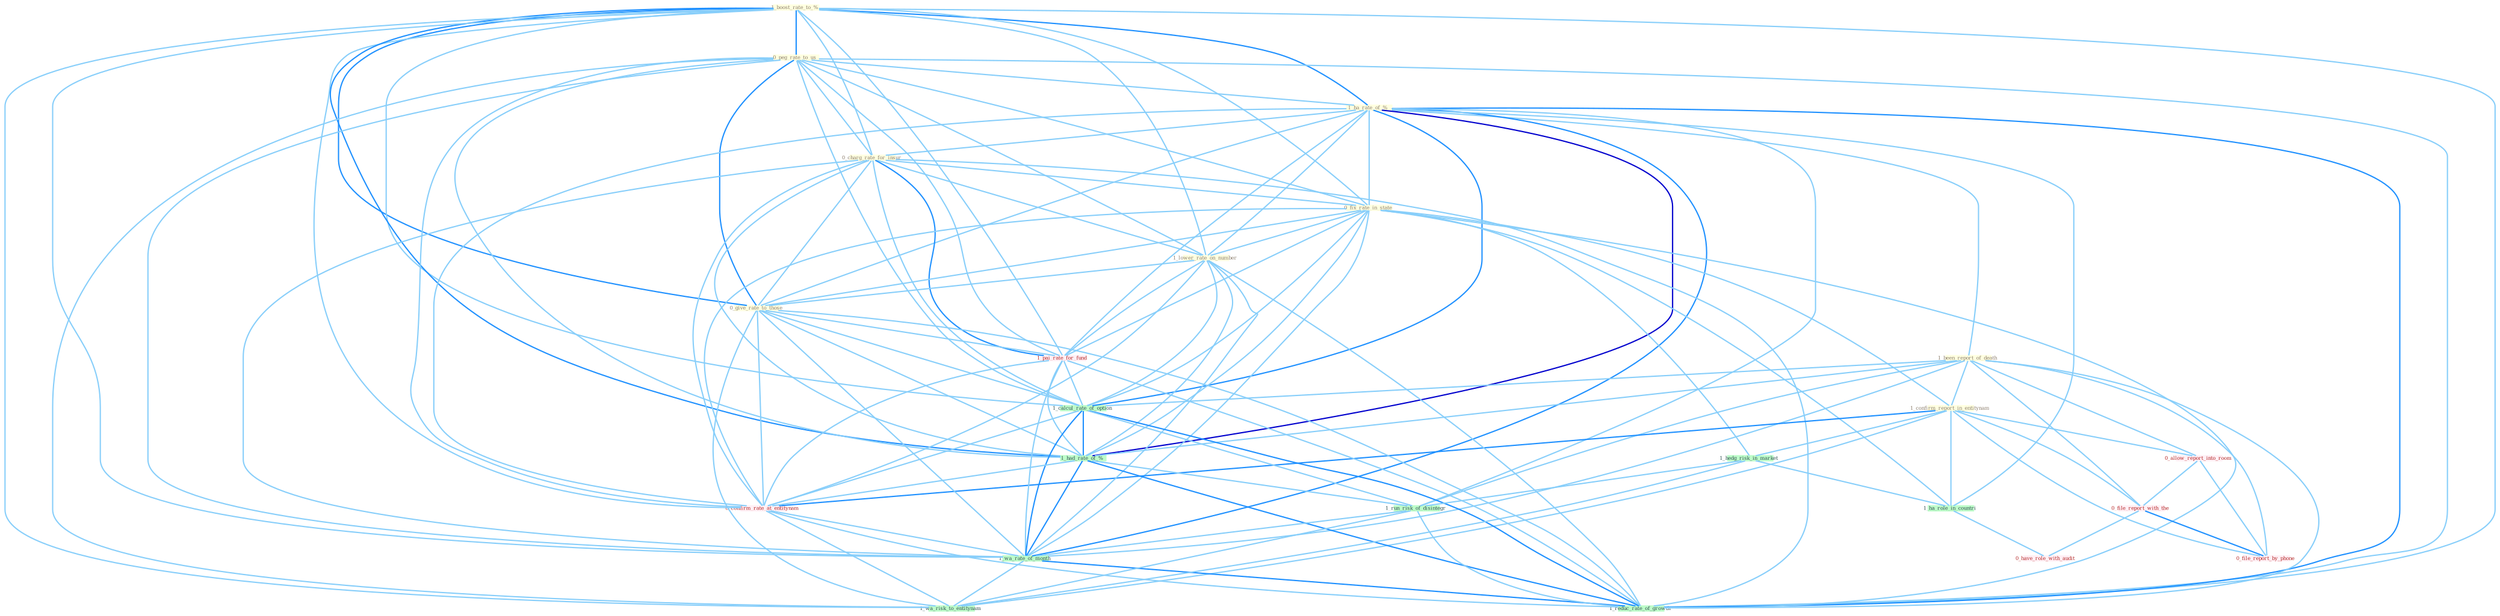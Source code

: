 Graph G{ 
    node
    [shape=polygon,style=filled,width=.5,height=.06,color="#BDFCC9",fixedsize=true,fontsize=4,
    fontcolor="#2f4f4f"];
    {node
    [color="#ffffe0", fontcolor="#8b7d6b"] "1_boost_rate_to_% " "0_peg_rate_to_us " "1_ha_rate_of_% " "0_charg_rate_for_insur " "0_fix_rate_in_state " "1_been_report_of_death " "1_confirm_report_in_entitynam " "1_lower_rate_on_number " "0_give_rate_to_those "}
{node [color="#fff0f5", fontcolor="#b22222"] "1_pai_rate_for_fund " "0_allow_report_into_room " "0_file_report_with_the " "0_confirm_rate_at_entitynam " "0_file_report_by_phone " "0_have_role_with_audit "}
edge [color="#B0E2FF"];

	"1_boost_rate_to_% " -- "0_peg_rate_to_us " [w="2", color="#1e90ff" , len=0.8];
	"1_boost_rate_to_% " -- "1_ha_rate_of_% " [w="2", color="#1e90ff" , len=0.8];
	"1_boost_rate_to_% " -- "0_charg_rate_for_insur " [w="1", color="#87cefa" ];
	"1_boost_rate_to_% " -- "0_fix_rate_in_state " [w="1", color="#87cefa" ];
	"1_boost_rate_to_% " -- "1_lower_rate_on_number " [w="1", color="#87cefa" ];
	"1_boost_rate_to_% " -- "0_give_rate_to_those " [w="2", color="#1e90ff" , len=0.8];
	"1_boost_rate_to_% " -- "1_pai_rate_for_fund " [w="1", color="#87cefa" ];
	"1_boost_rate_to_% " -- "1_calcul_rate_of_option " [w="1", color="#87cefa" ];
	"1_boost_rate_to_% " -- "1_had_rate_of_% " [w="2", color="#1e90ff" , len=0.8];
	"1_boost_rate_to_% " -- "0_confirm_rate_at_entitynam " [w="1", color="#87cefa" ];
	"1_boost_rate_to_% " -- "1_wa_rate_of_month " [w="1", color="#87cefa" ];
	"1_boost_rate_to_% " -- "1_wa_risk_to_entitynam " [w="1", color="#87cefa" ];
	"1_boost_rate_to_% " -- "1_reduc_rate_of_growth " [w="1", color="#87cefa" ];
	"0_peg_rate_to_us " -- "1_ha_rate_of_% " [w="1", color="#87cefa" ];
	"0_peg_rate_to_us " -- "0_charg_rate_for_insur " [w="1", color="#87cefa" ];
	"0_peg_rate_to_us " -- "0_fix_rate_in_state " [w="1", color="#87cefa" ];
	"0_peg_rate_to_us " -- "1_lower_rate_on_number " [w="1", color="#87cefa" ];
	"0_peg_rate_to_us " -- "0_give_rate_to_those " [w="2", color="#1e90ff" , len=0.8];
	"0_peg_rate_to_us " -- "1_pai_rate_for_fund " [w="1", color="#87cefa" ];
	"0_peg_rate_to_us " -- "1_calcul_rate_of_option " [w="1", color="#87cefa" ];
	"0_peg_rate_to_us " -- "1_had_rate_of_% " [w="1", color="#87cefa" ];
	"0_peg_rate_to_us " -- "0_confirm_rate_at_entitynam " [w="1", color="#87cefa" ];
	"0_peg_rate_to_us " -- "1_wa_rate_of_month " [w="1", color="#87cefa" ];
	"0_peg_rate_to_us " -- "1_wa_risk_to_entitynam " [w="1", color="#87cefa" ];
	"0_peg_rate_to_us " -- "1_reduc_rate_of_growth " [w="1", color="#87cefa" ];
	"1_ha_rate_of_% " -- "0_charg_rate_for_insur " [w="1", color="#87cefa" ];
	"1_ha_rate_of_% " -- "0_fix_rate_in_state " [w="1", color="#87cefa" ];
	"1_ha_rate_of_% " -- "1_been_report_of_death " [w="1", color="#87cefa" ];
	"1_ha_rate_of_% " -- "1_lower_rate_on_number " [w="1", color="#87cefa" ];
	"1_ha_rate_of_% " -- "0_give_rate_to_those " [w="1", color="#87cefa" ];
	"1_ha_rate_of_% " -- "1_pai_rate_for_fund " [w="1", color="#87cefa" ];
	"1_ha_rate_of_% " -- "1_ha_role_in_countri " [w="1", color="#87cefa" ];
	"1_ha_rate_of_% " -- "1_calcul_rate_of_option " [w="2", color="#1e90ff" , len=0.8];
	"1_ha_rate_of_% " -- "1_had_rate_of_% " [w="3", color="#0000cd" , len=0.6];
	"1_ha_rate_of_% " -- "0_confirm_rate_at_entitynam " [w="1", color="#87cefa" ];
	"1_ha_rate_of_% " -- "1_run_risk_of_disintegr " [w="1", color="#87cefa" ];
	"1_ha_rate_of_% " -- "1_wa_rate_of_month " [w="2", color="#1e90ff" , len=0.8];
	"1_ha_rate_of_% " -- "1_reduc_rate_of_growth " [w="2", color="#1e90ff" , len=0.8];
	"0_charg_rate_for_insur " -- "0_fix_rate_in_state " [w="1", color="#87cefa" ];
	"0_charg_rate_for_insur " -- "1_lower_rate_on_number " [w="1", color="#87cefa" ];
	"0_charg_rate_for_insur " -- "0_give_rate_to_those " [w="1", color="#87cefa" ];
	"0_charg_rate_for_insur " -- "1_pai_rate_for_fund " [w="2", color="#1e90ff" , len=0.8];
	"0_charg_rate_for_insur " -- "1_calcul_rate_of_option " [w="1", color="#87cefa" ];
	"0_charg_rate_for_insur " -- "1_had_rate_of_% " [w="1", color="#87cefa" ];
	"0_charg_rate_for_insur " -- "0_confirm_rate_at_entitynam " [w="1", color="#87cefa" ];
	"0_charg_rate_for_insur " -- "1_wa_rate_of_month " [w="1", color="#87cefa" ];
	"0_charg_rate_for_insur " -- "1_reduc_rate_of_growth " [w="1", color="#87cefa" ];
	"0_fix_rate_in_state " -- "1_confirm_report_in_entitynam " [w="1", color="#87cefa" ];
	"0_fix_rate_in_state " -- "1_lower_rate_on_number " [w="1", color="#87cefa" ];
	"0_fix_rate_in_state " -- "0_give_rate_to_those " [w="1", color="#87cefa" ];
	"0_fix_rate_in_state " -- "1_pai_rate_for_fund " [w="1", color="#87cefa" ];
	"0_fix_rate_in_state " -- "1_hedg_risk_in_market " [w="1", color="#87cefa" ];
	"0_fix_rate_in_state " -- "1_ha_role_in_countri " [w="1", color="#87cefa" ];
	"0_fix_rate_in_state " -- "1_calcul_rate_of_option " [w="1", color="#87cefa" ];
	"0_fix_rate_in_state " -- "1_had_rate_of_% " [w="1", color="#87cefa" ];
	"0_fix_rate_in_state " -- "0_confirm_rate_at_entitynam " [w="1", color="#87cefa" ];
	"0_fix_rate_in_state " -- "1_wa_rate_of_month " [w="1", color="#87cefa" ];
	"0_fix_rate_in_state " -- "1_reduc_rate_of_growth " [w="1", color="#87cefa" ];
	"1_been_report_of_death " -- "1_confirm_report_in_entitynam " [w="1", color="#87cefa" ];
	"1_been_report_of_death " -- "0_allow_report_into_room " [w="1", color="#87cefa" ];
	"1_been_report_of_death " -- "0_file_report_with_the " [w="1", color="#87cefa" ];
	"1_been_report_of_death " -- "1_calcul_rate_of_option " [w="1", color="#87cefa" ];
	"1_been_report_of_death " -- "1_had_rate_of_% " [w="1", color="#87cefa" ];
	"1_been_report_of_death " -- "0_file_report_by_phone " [w="1", color="#87cefa" ];
	"1_been_report_of_death " -- "1_run_risk_of_disintegr " [w="1", color="#87cefa" ];
	"1_been_report_of_death " -- "1_wa_rate_of_month " [w="1", color="#87cefa" ];
	"1_been_report_of_death " -- "1_reduc_rate_of_growth " [w="1", color="#87cefa" ];
	"1_confirm_report_in_entitynam " -- "0_allow_report_into_room " [w="1", color="#87cefa" ];
	"1_confirm_report_in_entitynam " -- "1_hedg_risk_in_market " [w="1", color="#87cefa" ];
	"1_confirm_report_in_entitynam " -- "1_ha_role_in_countri " [w="1", color="#87cefa" ];
	"1_confirm_report_in_entitynam " -- "0_file_report_with_the " [w="1", color="#87cefa" ];
	"1_confirm_report_in_entitynam " -- "0_confirm_rate_at_entitynam " [w="2", color="#1e90ff" , len=0.8];
	"1_confirm_report_in_entitynam " -- "0_file_report_by_phone " [w="1", color="#87cefa" ];
	"1_confirm_report_in_entitynam " -- "1_wa_risk_to_entitynam " [w="1", color="#87cefa" ];
	"1_lower_rate_on_number " -- "0_give_rate_to_those " [w="1", color="#87cefa" ];
	"1_lower_rate_on_number " -- "1_pai_rate_for_fund " [w="1", color="#87cefa" ];
	"1_lower_rate_on_number " -- "1_calcul_rate_of_option " [w="1", color="#87cefa" ];
	"1_lower_rate_on_number " -- "1_had_rate_of_% " [w="1", color="#87cefa" ];
	"1_lower_rate_on_number " -- "0_confirm_rate_at_entitynam " [w="1", color="#87cefa" ];
	"1_lower_rate_on_number " -- "1_wa_rate_of_month " [w="1", color="#87cefa" ];
	"1_lower_rate_on_number " -- "1_reduc_rate_of_growth " [w="1", color="#87cefa" ];
	"0_give_rate_to_those " -- "1_pai_rate_for_fund " [w="1", color="#87cefa" ];
	"0_give_rate_to_those " -- "1_calcul_rate_of_option " [w="1", color="#87cefa" ];
	"0_give_rate_to_those " -- "1_had_rate_of_% " [w="1", color="#87cefa" ];
	"0_give_rate_to_those " -- "0_confirm_rate_at_entitynam " [w="1", color="#87cefa" ];
	"0_give_rate_to_those " -- "1_wa_rate_of_month " [w="1", color="#87cefa" ];
	"0_give_rate_to_those " -- "1_wa_risk_to_entitynam " [w="1", color="#87cefa" ];
	"0_give_rate_to_those " -- "1_reduc_rate_of_growth " [w="1", color="#87cefa" ];
	"1_pai_rate_for_fund " -- "1_calcul_rate_of_option " [w="1", color="#87cefa" ];
	"1_pai_rate_for_fund " -- "1_had_rate_of_% " [w="1", color="#87cefa" ];
	"1_pai_rate_for_fund " -- "0_confirm_rate_at_entitynam " [w="1", color="#87cefa" ];
	"1_pai_rate_for_fund " -- "1_wa_rate_of_month " [w="1", color="#87cefa" ];
	"1_pai_rate_for_fund " -- "1_reduc_rate_of_growth " [w="1", color="#87cefa" ];
	"0_allow_report_into_room " -- "0_file_report_with_the " [w="1", color="#87cefa" ];
	"0_allow_report_into_room " -- "0_file_report_by_phone " [w="1", color="#87cefa" ];
	"1_hedg_risk_in_market " -- "1_ha_role_in_countri " [w="1", color="#87cefa" ];
	"1_hedg_risk_in_market " -- "1_run_risk_of_disintegr " [w="1", color="#87cefa" ];
	"1_hedg_risk_in_market " -- "1_wa_risk_to_entitynam " [w="1", color="#87cefa" ];
	"1_ha_role_in_countri " -- "0_have_role_with_audit " [w="1", color="#87cefa" ];
	"0_file_report_with_the " -- "0_file_report_by_phone " [w="2", color="#1e90ff" , len=0.8];
	"0_file_report_with_the " -- "0_have_role_with_audit " [w="1", color="#87cefa" ];
	"1_calcul_rate_of_option " -- "1_had_rate_of_% " [w="2", color="#1e90ff" , len=0.8];
	"1_calcul_rate_of_option " -- "0_confirm_rate_at_entitynam " [w="1", color="#87cefa" ];
	"1_calcul_rate_of_option " -- "1_run_risk_of_disintegr " [w="1", color="#87cefa" ];
	"1_calcul_rate_of_option " -- "1_wa_rate_of_month " [w="2", color="#1e90ff" , len=0.8];
	"1_calcul_rate_of_option " -- "1_reduc_rate_of_growth " [w="2", color="#1e90ff" , len=0.8];
	"1_had_rate_of_% " -- "0_confirm_rate_at_entitynam " [w="1", color="#87cefa" ];
	"1_had_rate_of_% " -- "1_run_risk_of_disintegr " [w="1", color="#87cefa" ];
	"1_had_rate_of_% " -- "1_wa_rate_of_month " [w="2", color="#1e90ff" , len=0.8];
	"1_had_rate_of_% " -- "1_reduc_rate_of_growth " [w="2", color="#1e90ff" , len=0.8];
	"0_confirm_rate_at_entitynam " -- "1_wa_rate_of_month " [w="1", color="#87cefa" ];
	"0_confirm_rate_at_entitynam " -- "1_wa_risk_to_entitynam " [w="1", color="#87cefa" ];
	"0_confirm_rate_at_entitynam " -- "1_reduc_rate_of_growth " [w="1", color="#87cefa" ];
	"1_run_risk_of_disintegr " -- "1_wa_rate_of_month " [w="1", color="#87cefa" ];
	"1_run_risk_of_disintegr " -- "1_wa_risk_to_entitynam " [w="1", color="#87cefa" ];
	"1_run_risk_of_disintegr " -- "1_reduc_rate_of_growth " [w="1", color="#87cefa" ];
	"1_wa_rate_of_month " -- "1_wa_risk_to_entitynam " [w="1", color="#87cefa" ];
	"1_wa_rate_of_month " -- "1_reduc_rate_of_growth " [w="2", color="#1e90ff" , len=0.8];
}